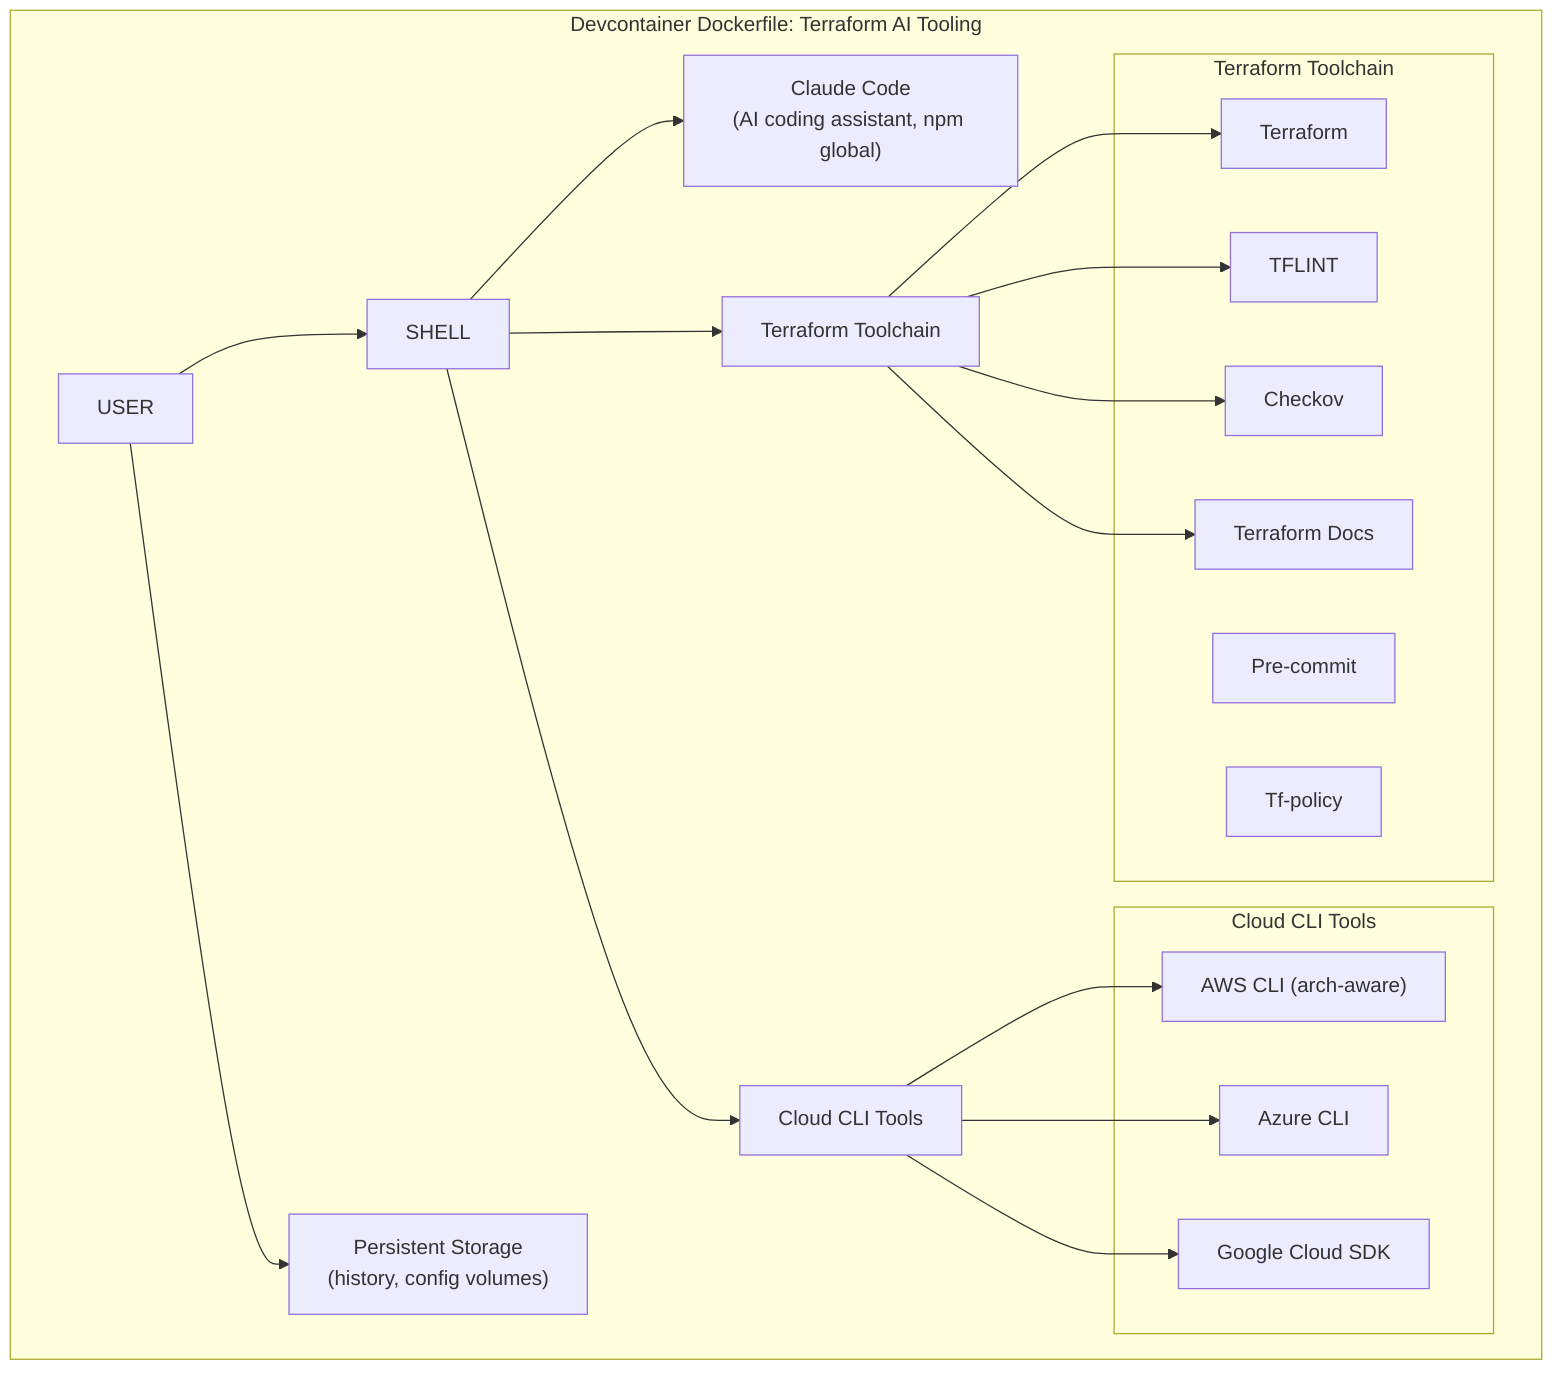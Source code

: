 flowchart TD
    subgraph "Devcontainer Dockerfile: Terraform AI Tooling"
        CLAUDE["Claude Code<br>(AI coding assistant, npm global)"]
        CLOUD["Cloud CLI Tools"]
        TERRAFORM["Terraform Toolchain"]
        STORAGE["Persistent Storage<br>(history, config volumes)"]

        USER --> SHELL
        SHELL --> CLAUDE
        SHELL --> CLOUD
        SHELL --> TERRAFORM
        USER --> STORAGE


        subgraph "Cloud CLI Tools"
            AWS["AWS CLI (arch-aware)"]
            AZURE["Azure CLI"]
            GCP["Google Cloud SDK"]
        end
        CLOUD --> AWS
        CLOUD --> AZURE
        CLOUD --> GCP

        subgraph "Terraform Toolchain"
            TF["Terraform"]
            TFLINT["TFLINT"]
            PRE-COMMIT["Pre-commit"]
            CHECKOV["Checkov"]
            TFDOCS["Terraform Docs"]
            TF-Policy["Tf-policy"]
        end
        TERRAFORM --> TF
        TERRAFORM --> TFLINT
        TERRAFORM --> CHECKOV
        TERRAFORM --> TFDOCS
    end